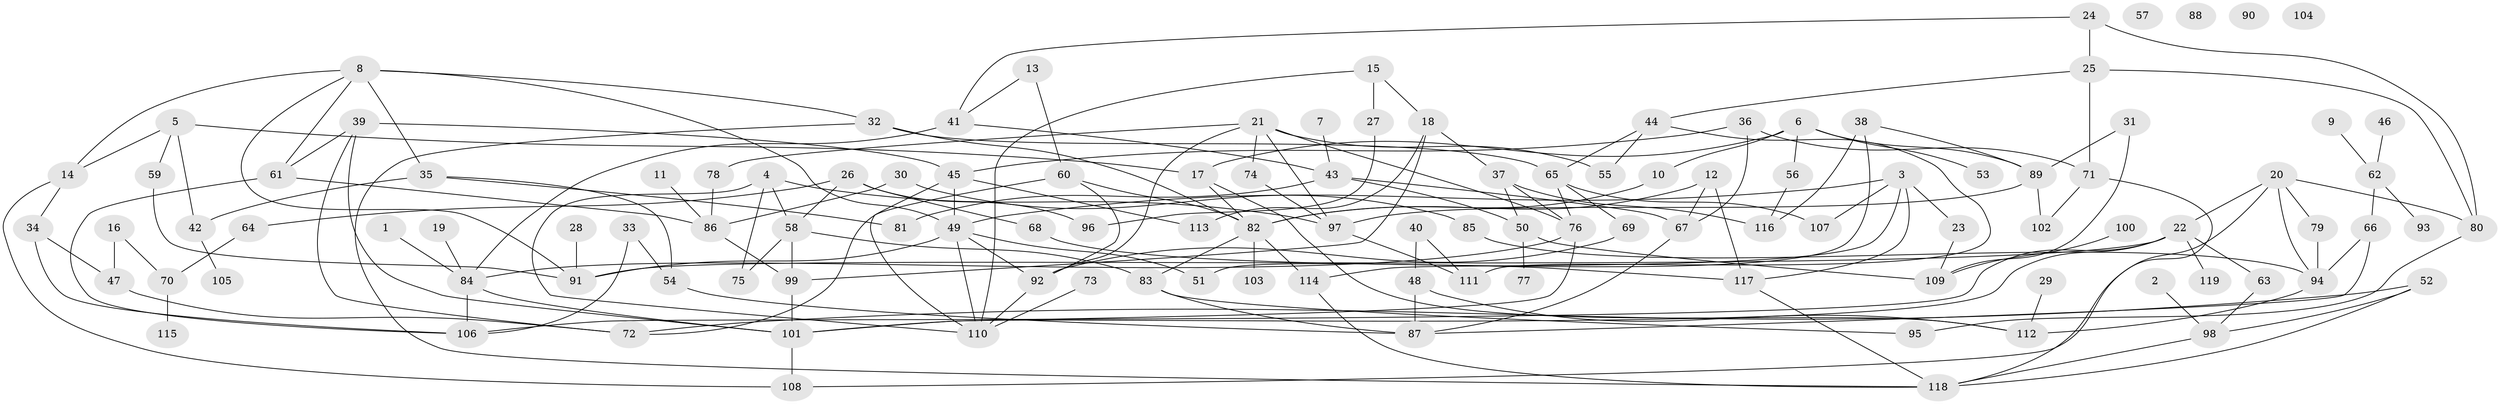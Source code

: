 // Generated by graph-tools (version 1.1) at 2025/12/03/09/25 04:12:56]
// undirected, 119 vertices, 185 edges
graph export_dot {
graph [start="1"]
  node [color=gray90,style=filled];
  1;
  2;
  3;
  4;
  5;
  6;
  7;
  8;
  9;
  10;
  11;
  12;
  13;
  14;
  15;
  16;
  17;
  18;
  19;
  20;
  21;
  22;
  23;
  24;
  25;
  26;
  27;
  28;
  29;
  30;
  31;
  32;
  33;
  34;
  35;
  36;
  37;
  38;
  39;
  40;
  41;
  42;
  43;
  44;
  45;
  46;
  47;
  48;
  49;
  50;
  51;
  52;
  53;
  54;
  55;
  56;
  57;
  58;
  59;
  60;
  61;
  62;
  63;
  64;
  65;
  66;
  67;
  68;
  69;
  70;
  71;
  72;
  73;
  74;
  75;
  76;
  77;
  78;
  79;
  80;
  81;
  82;
  83;
  84;
  85;
  86;
  87;
  88;
  89;
  90;
  91;
  92;
  93;
  94;
  95;
  96;
  97;
  98;
  99;
  100;
  101;
  102;
  103;
  104;
  105;
  106;
  107;
  108;
  109;
  110;
  111;
  112;
  113;
  114;
  115;
  116;
  117;
  118;
  119;
  1 -- 84;
  2 -- 98;
  3 -- 23;
  3 -- 49;
  3 -- 107;
  3 -- 114;
  3 -- 117;
  4 -- 58;
  4 -- 75;
  4 -- 97;
  4 -- 110;
  5 -- 14;
  5 -- 17;
  5 -- 42;
  5 -- 59;
  6 -- 10;
  6 -- 17;
  6 -- 53;
  6 -- 56;
  6 -- 89;
  7 -- 43;
  8 -- 14;
  8 -- 32;
  8 -- 35;
  8 -- 49;
  8 -- 61;
  8 -- 91;
  9 -- 62;
  10 -- 82;
  11 -- 86;
  12 -- 67;
  12 -- 82;
  12 -- 117;
  13 -- 41;
  13 -- 60;
  14 -- 34;
  14 -- 108;
  15 -- 18;
  15 -- 27;
  15 -- 110;
  16 -- 47;
  16 -- 70;
  17 -- 82;
  17 -- 112;
  18 -- 37;
  18 -- 99;
  18 -- 113;
  19 -- 84;
  20 -- 22;
  20 -- 79;
  20 -- 80;
  20 -- 94;
  20 -- 108;
  21 -- 55;
  21 -- 74;
  21 -- 76;
  21 -- 78;
  21 -- 92;
  21 -- 97;
  22 -- 63;
  22 -- 91;
  22 -- 101;
  22 -- 106;
  22 -- 119;
  23 -- 109;
  24 -- 25;
  24 -- 41;
  24 -- 80;
  25 -- 44;
  25 -- 71;
  25 -- 80;
  26 -- 58;
  26 -- 64;
  26 -- 68;
  26 -- 96;
  27 -- 96;
  28 -- 91;
  29 -- 112;
  30 -- 85;
  30 -- 86;
  31 -- 89;
  31 -- 109;
  32 -- 65;
  32 -- 82;
  32 -- 118;
  33 -- 54;
  33 -- 106;
  34 -- 47;
  34 -- 106;
  35 -- 42;
  35 -- 54;
  35 -- 81;
  36 -- 45;
  36 -- 67;
  36 -- 71;
  37 -- 50;
  37 -- 76;
  37 -- 116;
  38 -- 51;
  38 -- 89;
  38 -- 116;
  39 -- 45;
  39 -- 61;
  39 -- 72;
  39 -- 101;
  40 -- 48;
  40 -- 111;
  41 -- 43;
  41 -- 84;
  42 -- 105;
  43 -- 50;
  43 -- 67;
  43 -- 81;
  44 -- 55;
  44 -- 65;
  44 -- 111;
  45 -- 49;
  45 -- 110;
  45 -- 113;
  46 -- 62;
  47 -- 72;
  48 -- 87;
  48 -- 112;
  49 -- 51;
  49 -- 91;
  49 -- 92;
  49 -- 110;
  50 -- 77;
  50 -- 109;
  52 -- 72;
  52 -- 98;
  52 -- 118;
  54 -- 87;
  56 -- 116;
  58 -- 75;
  58 -- 83;
  58 -- 99;
  59 -- 91;
  60 -- 72;
  60 -- 82;
  60 -- 92;
  61 -- 86;
  61 -- 106;
  62 -- 66;
  62 -- 93;
  63 -- 98;
  64 -- 70;
  65 -- 69;
  65 -- 76;
  65 -- 107;
  66 -- 87;
  66 -- 94;
  67 -- 87;
  68 -- 117;
  69 -- 92;
  70 -- 115;
  71 -- 102;
  71 -- 118;
  73 -- 110;
  74 -- 97;
  76 -- 84;
  76 -- 101;
  78 -- 86;
  79 -- 94;
  80 -- 95;
  82 -- 83;
  82 -- 103;
  82 -- 114;
  83 -- 87;
  83 -- 95;
  84 -- 101;
  84 -- 106;
  85 -- 94;
  86 -- 99;
  89 -- 97;
  89 -- 102;
  92 -- 110;
  94 -- 112;
  97 -- 111;
  98 -- 118;
  99 -- 101;
  100 -- 109;
  101 -- 108;
  114 -- 118;
  117 -- 118;
}
